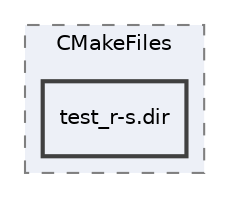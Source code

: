 digraph "build/tests/CMakeFiles/test_r-s.dir"
{
 // LATEX_PDF_SIZE
  edge [fontname="Helvetica",fontsize="10",labelfontname="Helvetica",labelfontsize="10"];
  node [fontname="Helvetica",fontsize="10",shape=record];
  compound=true
  subgraph clusterdir_b67b133a83ac3df5d719be61f4ee2417 {
    graph [ bgcolor="#edf0f7", pencolor="grey50", style="filled,dashed,", label="CMakeFiles", fontname="Helvetica", fontsize="10", URL="dir_b67b133a83ac3df5d719be61f4ee2417.html"]
  dir_50395de2faf903871a1e74d7d21ebabb [shape=box, label="test_r-s.dir", style="filled,bold,", fillcolor="#edf0f7", color="grey25", URL="dir_50395de2faf903871a1e74d7d21ebabb.html"];
  }
}
